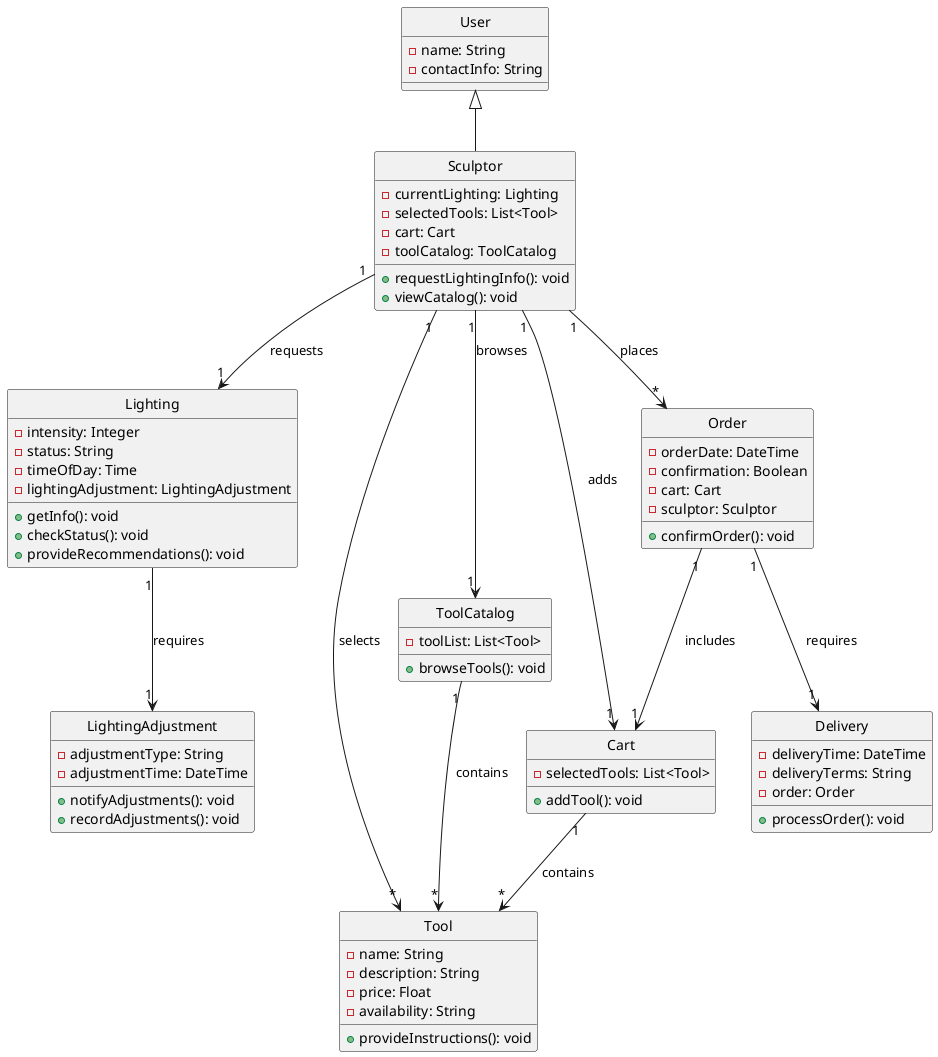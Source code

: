 @startuml
hide circle

class User {
    -name: String
    -contactInfo: String
}

class Sculptor {
    +requestLightingInfo(): void
    +viewCatalog(): void
    -currentLighting: Lighting
    -selectedTools: List<Tool>
    -cart: Cart
    -toolCatalog: ToolCatalog
}

class Lighting {
    -intensity: Integer
    -status: String
    -timeOfDay: Time
    -lightingAdjustment: LightingAdjustment
    +getInfo(): void
    +checkStatus(): void
    +provideRecommendations(): void
}

class LightingAdjustment {
    -adjustmentType: String
    -adjustmentTime: DateTime
    +notifyAdjustments(): void
    +recordAdjustments(): void
}

class Tool {
    -name: String
    -description: String
    -price: Float
    -availability: String
    +provideInstructions(): void
}

class ToolCatalog {
    -toolList: List<Tool>
    +browseTools(): void
}

class Cart {
    -selectedTools: List<Tool>
    +addTool(): void
}

class Order {
    -orderDate: DateTime
    -confirmation: Boolean
    -cart: Cart
    -sculptor: Sculptor
    +confirmOrder(): void
}

class Delivery {
    -deliveryTime: DateTime
    -deliveryTerms: String
    -order: Order
    +processOrder(): void
}

User <|-- Sculptor
Sculptor "1" --> "1" Lighting : requests
Lighting "1" --> "1" LightingAdjustment : requires
Sculptor "1" --> "1" ToolCatalog : browses
Sculptor "1" --> "*" Tool : selects
Sculptor "1" --> "1" Cart : adds
Cart "1" --> "*" Tool : contains
Order "1" --> "1" Cart : includes
Order "1" --> "1" Delivery : requires
Sculptor "1" --> "*" Order : places
ToolCatalog "1" --> "*" Tool : contains

@enduml
